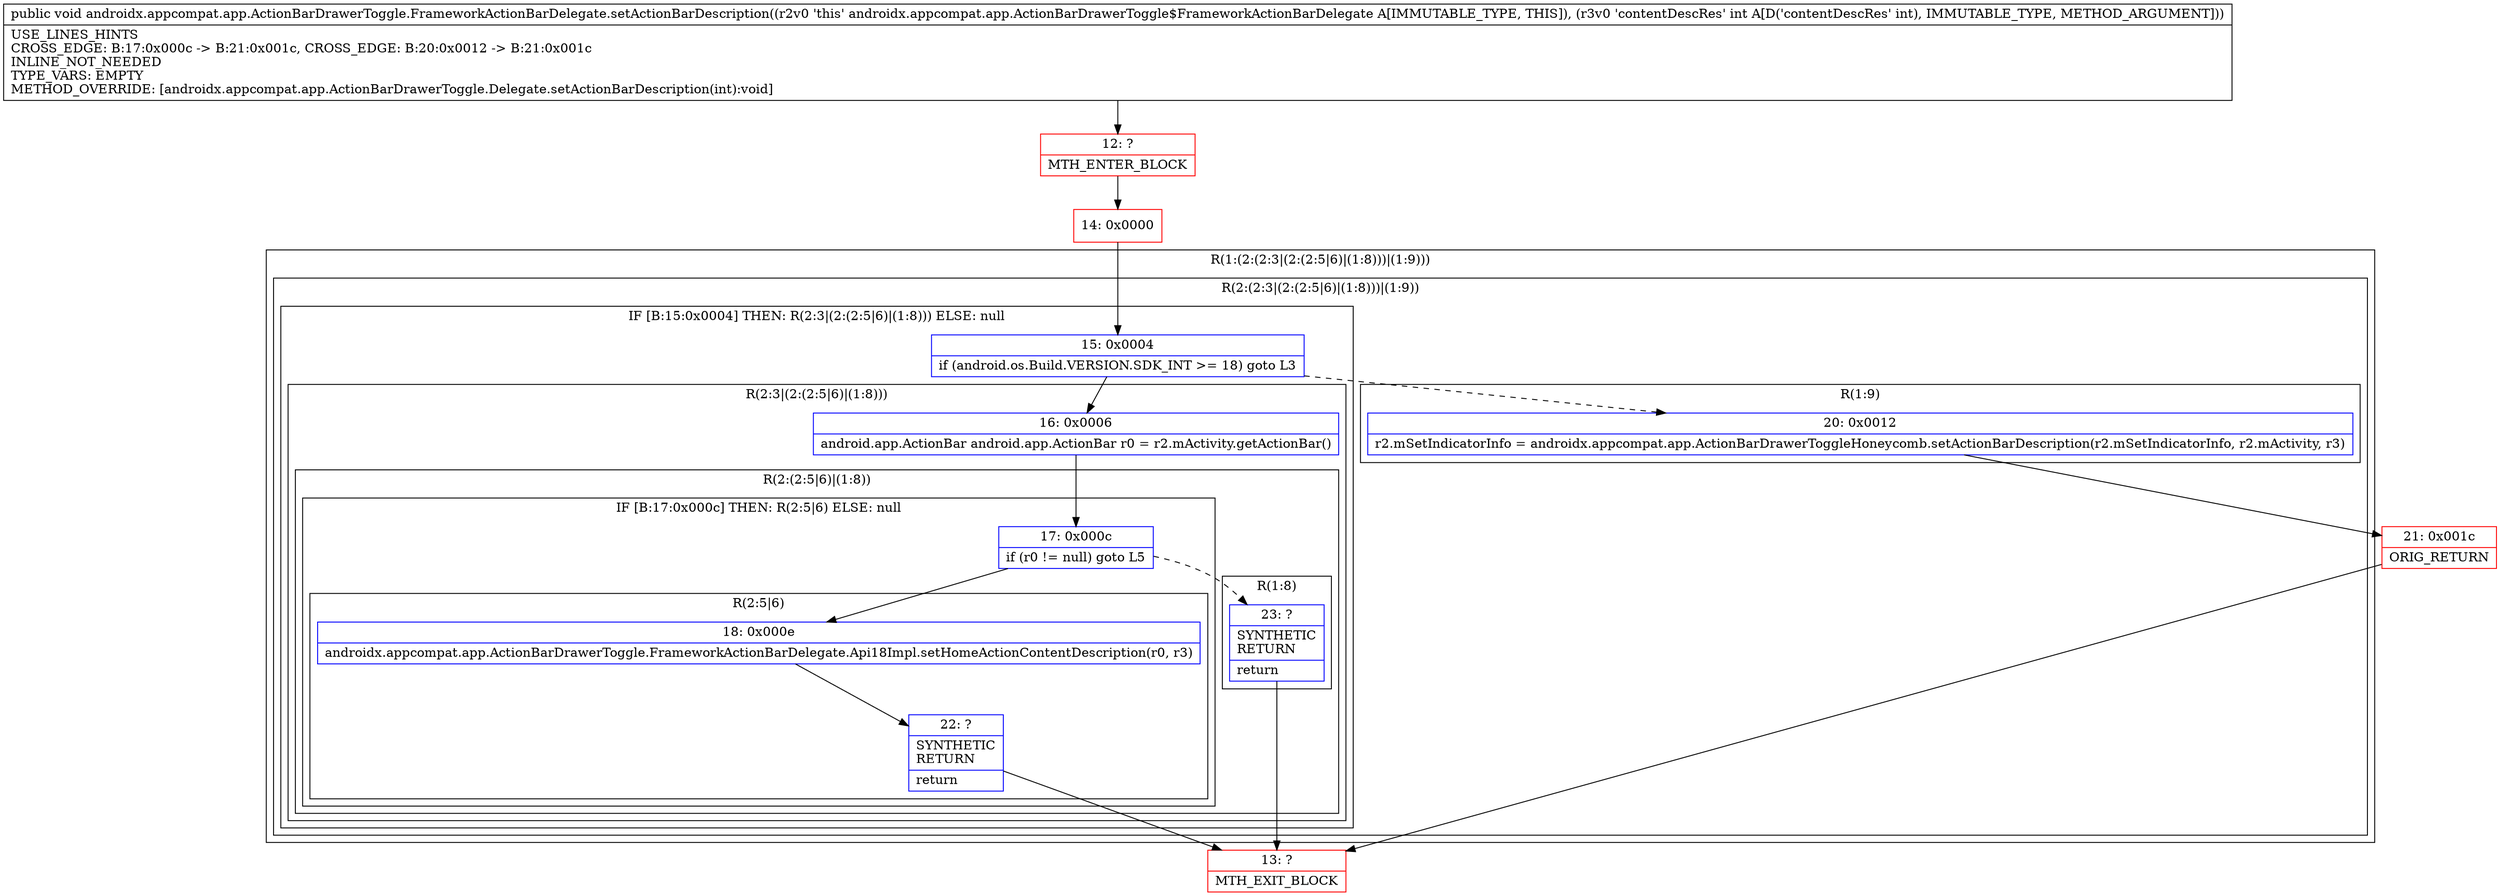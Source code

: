 digraph "CFG forandroidx.appcompat.app.ActionBarDrawerToggle.FrameworkActionBarDelegate.setActionBarDescription(I)V" {
subgraph cluster_Region_1728918936 {
label = "R(1:(2:(2:3|(2:(2:5|6)|(1:8)))|(1:9)))";
node [shape=record,color=blue];
subgraph cluster_Region_706298886 {
label = "R(2:(2:3|(2:(2:5|6)|(1:8)))|(1:9))";
node [shape=record,color=blue];
subgraph cluster_IfRegion_633790264 {
label = "IF [B:15:0x0004] THEN: R(2:3|(2:(2:5|6)|(1:8))) ELSE: null";
node [shape=record,color=blue];
Node_15 [shape=record,label="{15\:\ 0x0004|if (android.os.Build.VERSION.SDK_INT \>= 18) goto L3\l}"];
subgraph cluster_Region_754488229 {
label = "R(2:3|(2:(2:5|6)|(1:8)))";
node [shape=record,color=blue];
Node_16 [shape=record,label="{16\:\ 0x0006|android.app.ActionBar android.app.ActionBar r0 = r2.mActivity.getActionBar()\l}"];
subgraph cluster_Region_566260558 {
label = "R(2:(2:5|6)|(1:8))";
node [shape=record,color=blue];
subgraph cluster_IfRegion_1617394419 {
label = "IF [B:17:0x000c] THEN: R(2:5|6) ELSE: null";
node [shape=record,color=blue];
Node_17 [shape=record,label="{17\:\ 0x000c|if (r0 != null) goto L5\l}"];
subgraph cluster_Region_931909025 {
label = "R(2:5|6)";
node [shape=record,color=blue];
Node_18 [shape=record,label="{18\:\ 0x000e|androidx.appcompat.app.ActionBarDrawerToggle.FrameworkActionBarDelegate.Api18Impl.setHomeActionContentDescription(r0, r3)\l}"];
Node_22 [shape=record,label="{22\:\ ?|SYNTHETIC\lRETURN\l|return\l}"];
}
}
subgraph cluster_Region_795812635 {
label = "R(1:8)";
node [shape=record,color=blue];
Node_23 [shape=record,label="{23\:\ ?|SYNTHETIC\lRETURN\l|return\l}"];
}
}
}
}
subgraph cluster_Region_1337355140 {
label = "R(1:9)";
node [shape=record,color=blue];
Node_20 [shape=record,label="{20\:\ 0x0012|r2.mSetIndicatorInfo = androidx.appcompat.app.ActionBarDrawerToggleHoneycomb.setActionBarDescription(r2.mSetIndicatorInfo, r2.mActivity, r3)\l}"];
}
}
}
Node_12 [shape=record,color=red,label="{12\:\ ?|MTH_ENTER_BLOCK\l}"];
Node_14 [shape=record,color=red,label="{14\:\ 0x0000}"];
Node_13 [shape=record,color=red,label="{13\:\ ?|MTH_EXIT_BLOCK\l}"];
Node_21 [shape=record,color=red,label="{21\:\ 0x001c|ORIG_RETURN\l}"];
MethodNode[shape=record,label="{public void androidx.appcompat.app.ActionBarDrawerToggle.FrameworkActionBarDelegate.setActionBarDescription((r2v0 'this' androidx.appcompat.app.ActionBarDrawerToggle$FrameworkActionBarDelegate A[IMMUTABLE_TYPE, THIS]), (r3v0 'contentDescRes' int A[D('contentDescRes' int), IMMUTABLE_TYPE, METHOD_ARGUMENT]))  | USE_LINES_HINTS\lCROSS_EDGE: B:17:0x000c \-\> B:21:0x001c, CROSS_EDGE: B:20:0x0012 \-\> B:21:0x001c\lINLINE_NOT_NEEDED\lTYPE_VARS: EMPTY\lMETHOD_OVERRIDE: [androidx.appcompat.app.ActionBarDrawerToggle.Delegate.setActionBarDescription(int):void]\l}"];
MethodNode -> Node_12;Node_15 -> Node_16;
Node_15 -> Node_20[style=dashed];
Node_16 -> Node_17;
Node_17 -> Node_18;
Node_17 -> Node_23[style=dashed];
Node_18 -> Node_22;
Node_22 -> Node_13;
Node_23 -> Node_13;
Node_20 -> Node_21;
Node_12 -> Node_14;
Node_14 -> Node_15;
Node_21 -> Node_13;
}

